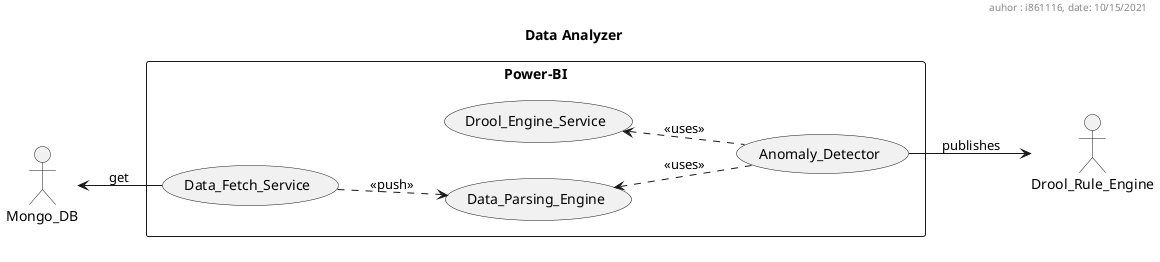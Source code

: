 @startuml
header
    auhor : i861116, date: 10/15/2021
endheader
title Data Analyzer

footer

endfooter

actor Drool_Rule_Engine as pg_db
actor Mongo_DB as db

rectangle  Power-BI {
    usecase Drool_Engine_Service   as drool_engine_svc
    usecase Data_Fetch_Service as fetch_data
    usecase Data_Parsing_Engine as data_parser
    usecase Anomaly_Detector as anomaly_detector
}

left to right direction
db <-- fetch_data: get
fetch_data ..> data_parser : <<push>>
data_parser <.. anomaly_detector : <<uses>>
drool_engine_svc <.. anomaly_detector : <<uses>>
anomaly_detector --> pg_db:publishes
@enduml